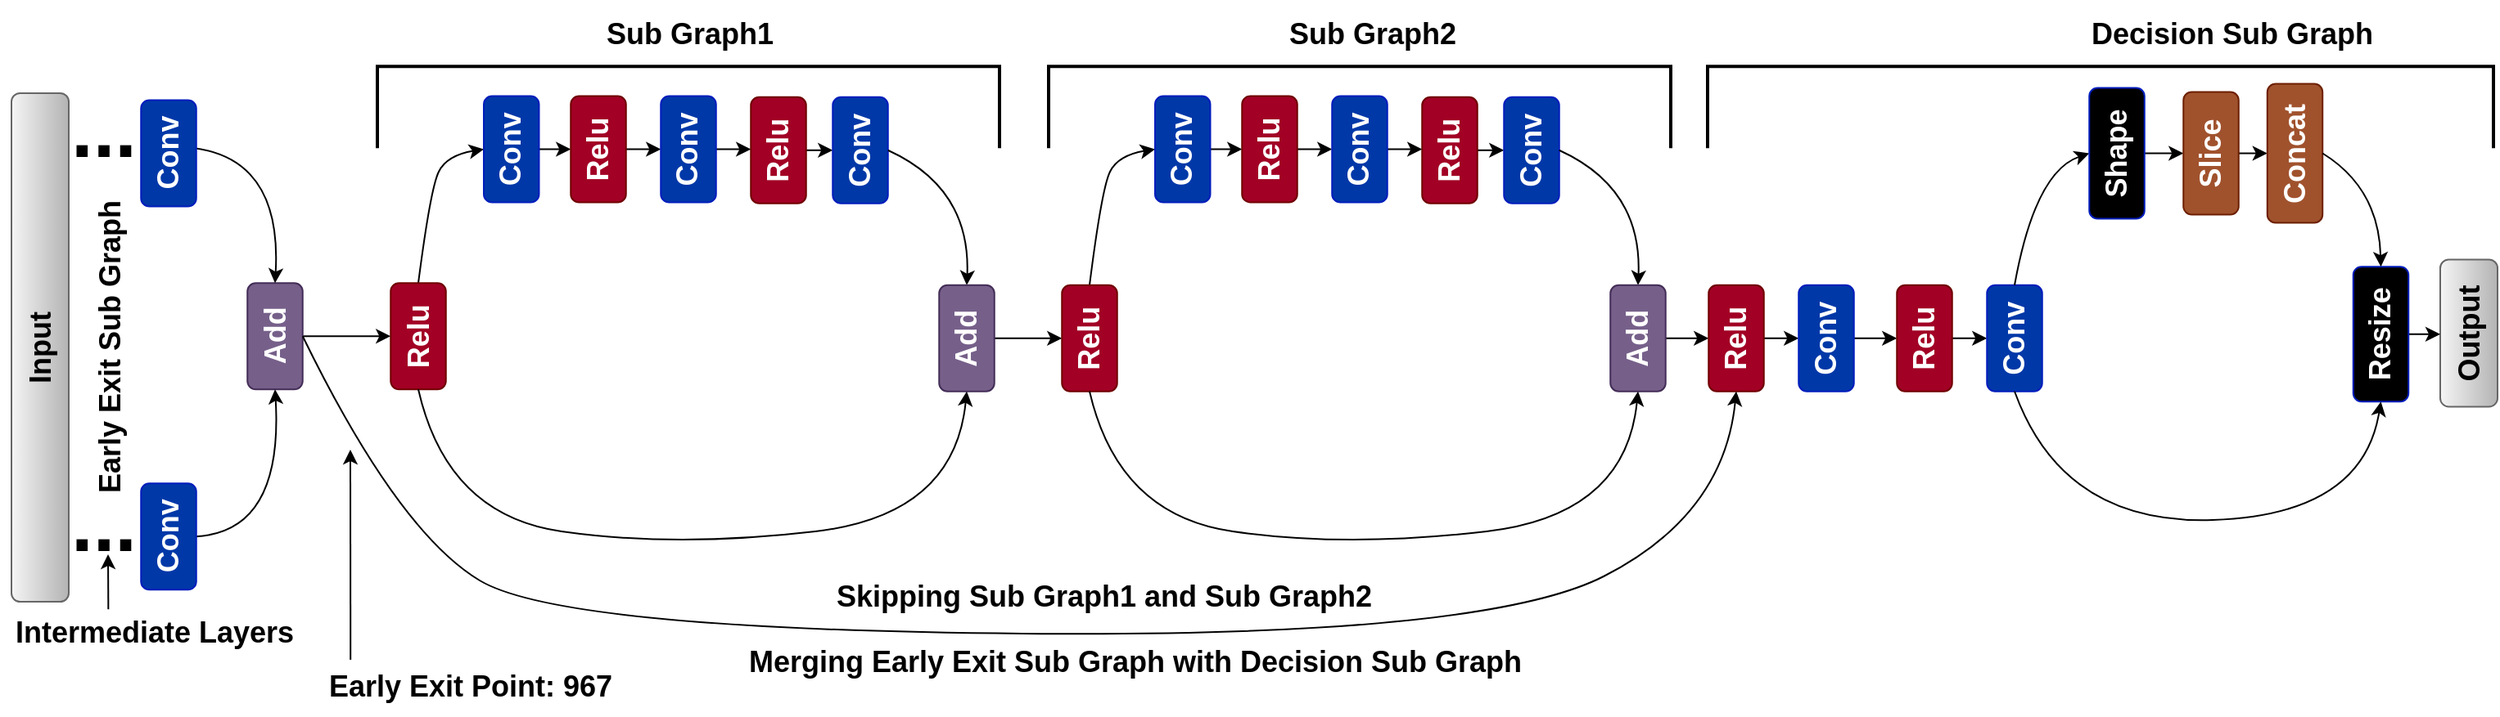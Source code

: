 <mxfile version="21.6.1" type="device">
  <diagram name="Page-1" id="0cxLK6B1qZ-80W-4j8hx">
    <mxGraphModel dx="2079" dy="794" grid="0" gridSize="10" guides="1" tooltips="1" connect="1" arrows="1" fold="1" page="0" pageScale="1" pageWidth="850" pageHeight="1100" math="0" shadow="0">
      <root>
        <mxCell id="0" />
        <mxCell id="1" parent="0" />
        <mxCell id="Iu25lgEWChFgaFbriD92-5" value="" style="curved=1;endArrow=classic;html=1;rounded=0;fontSize=14;fontStyle=1;exitX=1;exitY=0.5;exitDx=0;exitDy=0;entryX=0.5;entryY=0;entryDx=0;entryDy=0;" parent="1" source="WK32DhDvXuLAIViGbRyr-48" target="WK32DhDvXuLAIViGbRyr-4" edge="1">
          <mxGeometry width="50" height="50" relative="1" as="geometry">
            <mxPoint x="255" y="230" as="sourcePoint" />
            <mxPoint x="290" y="190" as="targetPoint" />
            <Array as="points">
              <mxPoint x="260" y="210" />
              <mxPoint x="270" y="190" />
            </Array>
          </mxGeometry>
        </mxCell>
        <mxCell id="Iu25lgEWChFgaFbriD92-103" value="&lt;font style=&quot;font-size: 18px;&quot;&gt;Output&lt;/font&gt;" style="rounded=1;whiteSpace=wrap;html=1;fillColor=#f5f5f5;gradientColor=#b3b3b3;strokeColor=#666666;fontSize=14;fontStyle=1;rotation=-90;" parent="1" vertex="1">
          <mxGeometry x="1460" y="281.22" width="90" height="35" as="geometry" />
        </mxCell>
        <mxCell id="Iu25lgEWChFgaFbriD92-110" value="" style="strokeWidth=2;html=1;shape=mxgraph.flowchart.annotation_1;align=left;pointerEvents=1;direction=south;fontSize=14;fontStyle=1" parent="1" vertex="1">
          <mxGeometry x="637.5" y="135.63" width="380" height="50" as="geometry" />
        </mxCell>
        <mxCell id="Iu25lgEWChFgaFbriD92-111" value="&lt;font style=&quot;font-size: 18px;&quot;&gt;Decision Sub Graph&lt;/font&gt;" style="text;html=1;align=center;verticalAlign=middle;resizable=0;points=[];autosize=1;strokeColor=none;fillColor=none;fontSize=14;fontStyle=1" parent="1" vertex="1">
          <mxGeometry x="1260" y="95.63" width="200" height="40" as="geometry" />
        </mxCell>
        <mxCell id="Iu25lgEWChFgaFbriD92-123" value="&lt;font style=&quot;font-size: 18px;&quot;&gt;Sub Graph1&lt;/font&gt;" style="text;html=1;align=center;verticalAlign=middle;resizable=0;points=[];autosize=1;strokeColor=none;fillColor=none;fontSize=14;fontStyle=1" parent="1" vertex="1">
          <mxGeometry x="352.5" y="95.63" width="130" height="40" as="geometry" />
        </mxCell>
        <mxCell id="Iu25lgEWChFgaFbriD92-125" value="&lt;font style=&quot;font-size: 18px;&quot;&gt;Skipping Sub Graph1 and Sub Graph2&lt;/font&gt;" style="text;html=1;align=center;verticalAlign=middle;resizable=0;points=[];autosize=1;strokeColor=none;fillColor=none;fontSize=14;fontStyle=1;rotation=0;" parent="1" vertex="1">
          <mxGeometry x="496" y="440" width="350" height="40" as="geometry" />
        </mxCell>
        <mxCell id="Iu25lgEWChFgaFbriD92-127" value="&lt;font style=&quot;font-size: 18px;&quot;&gt;Merging Early Exit Sub Graph with Decision Sub Graph&lt;/font&gt;" style="text;html=1;align=center;verticalAlign=middle;resizable=0;points=[];autosize=1;strokeColor=none;fillColor=none;fontSize=14;fontStyle=1;rotation=0;" parent="1" vertex="1">
          <mxGeometry x="440" y="480" width="500" height="40" as="geometry" />
        </mxCell>
        <mxCell id="Iu25lgEWChFgaFbriD92-145" value="&lt;font style=&quot;font-size: 48px;&quot;&gt;...&lt;/font&gt;" style="text;html=1;align=center;verticalAlign=middle;resizable=0;points=[];autosize=1;strokeColor=none;fillColor=none;fontSize=14;fontStyle=1" parent="1" vertex="1">
          <mxGeometry x="30" y="139" width="60" height="70" as="geometry" />
        </mxCell>
        <mxCell id="Iu25lgEWChFgaFbriD92-146" value="&lt;font style=&quot;font-size: 48px;&quot;&gt;...&lt;/font&gt;" style="text;html=1;align=center;verticalAlign=middle;resizable=0;points=[];autosize=1;strokeColor=none;fillColor=none;fontSize=14;fontStyle=1" parent="1" vertex="1">
          <mxGeometry x="30" y="380" width="60" height="70" as="geometry" />
        </mxCell>
        <mxCell id="Iu25lgEWChFgaFbriD92-147" value="&lt;font style=&quot;font-size: 18px;&quot;&gt;Early Exit Sub Graph&lt;/font&gt;" style="text;html=1;align=center;verticalAlign=middle;resizable=0;points=[];autosize=1;strokeColor=none;fillColor=none;fontSize=14;fontStyle=1;rotation=-90;" parent="1" vertex="1">
          <mxGeometry x="-36" y="287.5" width="200" height="40" as="geometry" />
        </mxCell>
        <mxCell id="WK32DhDvXuLAIViGbRyr-26" style="edgeStyle=orthogonalEdgeStyle;rounded=0;orthogonalLoop=1;jettySize=auto;html=1;exitX=0.5;exitY=1;exitDx=0;exitDy=0;entryX=0.5;entryY=0;entryDx=0;entryDy=0;" parent="1" source="WK32DhDvXuLAIViGbRyr-4" target="WK32DhDvXuLAIViGbRyr-49" edge="1">
          <mxGeometry relative="1" as="geometry">
            <mxPoint x="345" y="186.25" as="targetPoint" />
          </mxGeometry>
        </mxCell>
        <mxCell id="WK32DhDvXuLAIViGbRyr-4" value="&lt;b&gt;&lt;font style=&quot;font-size: 18px;&quot;&gt;Conv&lt;/font&gt;&lt;/b&gt;" style="rounded=1;whiteSpace=wrap;html=1;fillColor=#0038A8;fontColor=#ffffff;strokeColor=#001DBC;rotation=-90;" parent="1" vertex="1">
          <mxGeometry x="276.87" y="169.39" width="65" height="33.74" as="geometry" />
        </mxCell>
        <mxCell id="WK32DhDvXuLAIViGbRyr-40" style="edgeStyle=orthogonalEdgeStyle;rounded=0;orthogonalLoop=1;jettySize=auto;html=1;exitX=0.5;exitY=1;exitDx=0;exitDy=0;entryX=0.5;entryY=0;entryDx=0;entryDy=0;" parent="1" source="WK32DhDvXuLAIViGbRyr-50" target="WK32DhDvXuLAIViGbRyr-39" edge="1">
          <mxGeometry relative="1" as="geometry">
            <mxPoint x="625" y="186.88" as="sourcePoint" />
          </mxGeometry>
        </mxCell>
        <mxCell id="WK32DhDvXuLAIViGbRyr-39" value="&lt;b&gt;&lt;font style=&quot;font-size: 18px;&quot;&gt;Conv&lt;/font&gt;&lt;/b&gt;" style="rounded=1;whiteSpace=wrap;html=1;fillColor=#0038A8;fontColor=#ffffff;strokeColor=#001DBC;rotation=-90;" parent="1" vertex="1">
          <mxGeometry x="490" y="170.01" width="65" height="33.74" as="geometry" />
        </mxCell>
        <mxCell id="WK32DhDvXuLAIViGbRyr-45" value="" style="curved=1;endArrow=classic;html=1;rounded=0;exitX=0.5;exitY=1;exitDx=0;exitDy=0;fontSize=14;fontStyle=1;entryX=1;entryY=0.5;entryDx=0;entryDy=0;" parent="1" source="WK32DhDvXuLAIViGbRyr-39" target="WK32DhDvXuLAIViGbRyr-46" edge="1">
          <mxGeometry width="50" height="50" relative="1" as="geometry">
            <mxPoint x="550" y="186.25" as="sourcePoint" />
            <mxPoint x="635" y="260" as="targetPoint" />
            <Array as="points">
              <mxPoint x="590" y="210" />
            </Array>
          </mxGeometry>
        </mxCell>
        <mxCell id="WK32DhDvXuLAIViGbRyr-121" style="edgeStyle=orthogonalEdgeStyle;rounded=0;orthogonalLoop=1;jettySize=auto;html=1;exitX=0.5;exitY=1;exitDx=0;exitDy=0;entryX=0.5;entryY=0;entryDx=0;entryDy=0;" parent="1" source="WK32DhDvXuLAIViGbRyr-46" target="WK32DhDvXuLAIViGbRyr-163" edge="1">
          <mxGeometry relative="1" as="geometry">
            <mxPoint x="645.63" y="301.87" as="targetPoint" />
          </mxGeometry>
        </mxCell>
        <mxCell id="WK32DhDvXuLAIViGbRyr-46" value="&lt;b&gt;&lt;font style=&quot;font-size: 18px;&quot;&gt;Add&lt;/font&gt;&lt;/b&gt;" style="rounded=1;whiteSpace=wrap;html=1;fillColor=#76608a;fontColor=#ffffff;strokeColor=#432D57;rotation=-90;" parent="1" vertex="1">
          <mxGeometry x="555" y="285" width="65" height="33.74" as="geometry" />
        </mxCell>
        <mxCell id="WK32DhDvXuLAIViGbRyr-48" value="&lt;b&gt;&lt;font style=&quot;font-size: 18px;&quot;&gt;Relu&lt;/font&gt;&lt;/b&gt;" style="rounded=1;whiteSpace=wrap;html=1;fillColor=#a20025;fontColor=#ffffff;strokeColor=#6F0000;rotation=-90;" parent="1" vertex="1">
          <mxGeometry x="220" y="283.74" width="65" height="33.74" as="geometry" />
        </mxCell>
        <mxCell id="WK32DhDvXuLAIViGbRyr-152" style="edgeStyle=orthogonalEdgeStyle;rounded=0;orthogonalLoop=1;jettySize=auto;html=1;exitX=0.5;exitY=1;exitDx=0;exitDy=0;entryX=0.5;entryY=0;entryDx=0;entryDy=0;" parent="1" source="WK32DhDvXuLAIViGbRyr-49" target="WK32DhDvXuLAIViGbRyr-151" edge="1">
          <mxGeometry relative="1" as="geometry" />
        </mxCell>
        <mxCell id="WK32DhDvXuLAIViGbRyr-49" value="&lt;b&gt;&lt;font style=&quot;font-size: 18px;&quot;&gt;Relu&lt;/font&gt;&lt;/b&gt;" style="rounded=1;whiteSpace=wrap;html=1;fillColor=#a20025;fontColor=#ffffff;strokeColor=#6F0000;rotation=-90;" parent="1" vertex="1">
          <mxGeometry x="330" y="169.38" width="65" height="33.74" as="geometry" />
        </mxCell>
        <mxCell id="WK32DhDvXuLAIViGbRyr-50" value="&lt;b&gt;&lt;font style=&quot;font-size: 18px;&quot;&gt;Relu&lt;/font&gt;&lt;/b&gt;" style="rounded=1;whiteSpace=wrap;html=1;fillColor=#a20025;fontColor=#ffffff;strokeColor=#6F0000;rotation=-90;" parent="1" vertex="1">
          <mxGeometry x="440" y="170.01" width="65" height="33.74" as="geometry" />
        </mxCell>
        <mxCell id="WK32DhDvXuLAIViGbRyr-52" style="edgeStyle=orthogonalEdgeStyle;rounded=0;orthogonalLoop=1;jettySize=auto;html=1;exitX=0.5;exitY=1;exitDx=0;exitDy=0;entryX=0.5;entryY=0;entryDx=0;entryDy=0;" parent="1" source="WK32DhDvXuLAIViGbRyr-51" target="WK32DhDvXuLAIViGbRyr-48" edge="1">
          <mxGeometry relative="1" as="geometry" />
        </mxCell>
        <mxCell id="WK32DhDvXuLAIViGbRyr-51" value="&lt;b&gt;&lt;font style=&quot;font-size: 18px;&quot;&gt;Add&lt;/font&gt;&lt;/b&gt;" style="rounded=1;whiteSpace=wrap;html=1;fillColor=#76608a;fontColor=#ffffff;strokeColor=#432D57;rotation=-90;" parent="1" vertex="1">
          <mxGeometry x="132.5" y="283.74" width="65" height="33.74" as="geometry" />
        </mxCell>
        <mxCell id="WK32DhDvXuLAIViGbRyr-60" value="" style="curved=1;endArrow=classic;html=1;rounded=0;exitX=0;exitY=0.5;exitDx=0;exitDy=0;entryX=0;entryY=0.5;entryDx=0;entryDy=0;" parent="1" source="WK32DhDvXuLAIViGbRyr-48" target="WK32DhDvXuLAIViGbRyr-46" edge="1">
          <mxGeometry width="50" height="50" relative="1" as="geometry">
            <mxPoint x="290" y="300" as="sourcePoint" />
            <mxPoint x="340" y="250" as="targetPoint" />
            <Array as="points">
              <mxPoint x="270" y="410" />
              <mxPoint x="410" y="430" />
              <mxPoint x="580" y="410" />
            </Array>
          </mxGeometry>
        </mxCell>
        <mxCell id="WK32DhDvXuLAIViGbRyr-62" value="" style="curved=1;endArrow=classic;html=1;rounded=0;exitX=0.5;exitY=1;exitDx=0;exitDy=0;fontSize=14;fontStyle=1;entryX=1;entryY=0.5;entryDx=0;entryDy=0;" parent="1" target="WK32DhDvXuLAIViGbRyr-51" edge="1">
          <mxGeometry width="50" height="50" relative="1" as="geometry">
            <mxPoint x="93.75" y="185" as="sourcePoint" />
            <mxPoint x="179.38" y="272" as="targetPoint" />
            <Array as="points">
              <mxPoint x="170" y="180" />
            </Array>
          </mxGeometry>
        </mxCell>
        <mxCell id="WK32DhDvXuLAIViGbRyr-63" value="" style="curved=1;endArrow=classic;html=1;rounded=0;exitX=0.5;exitY=1;exitDx=0;exitDy=0;fontSize=14;fontStyle=1;entryX=0;entryY=0.5;entryDx=0;entryDy=0;" parent="1" source="WK32DhDvXuLAIViGbRyr-150" target="WK32DhDvXuLAIViGbRyr-51" edge="1">
          <mxGeometry width="50" height="50" relative="1" as="geometry">
            <mxPoint x="95" y="428.75" as="sourcePoint" />
            <mxPoint x="167.5" y="518" as="targetPoint" />
            <Array as="points">
              <mxPoint x="170" y="420" />
            </Array>
          </mxGeometry>
        </mxCell>
        <mxCell id="WK32DhDvXuLAIViGbRyr-123" style="edgeStyle=orthogonalEdgeStyle;rounded=0;orthogonalLoop=1;jettySize=auto;html=1;exitX=0.5;exitY=1;exitDx=0;exitDy=0;entryX=0.5;entryY=0;entryDx=0;entryDy=0;" parent="1" source="WK32DhDvXuLAIViGbRyr-162" target="WK32DhDvXuLAIViGbRyr-122" edge="1">
          <mxGeometry relative="1" as="geometry">
            <mxPoint x="1434.37" y="300.61" as="sourcePoint" />
          </mxGeometry>
        </mxCell>
        <mxCell id="WK32DhDvXuLAIViGbRyr-171" style="edgeStyle=orthogonalEdgeStyle;rounded=0;orthogonalLoop=1;jettySize=auto;html=1;exitX=0.5;exitY=1;exitDx=0;exitDy=0;entryX=0.5;entryY=0;entryDx=0;entryDy=0;" parent="1" source="WK32DhDvXuLAIViGbRyr-122" target="WK32DhDvXuLAIViGbRyr-170" edge="1">
          <mxGeometry relative="1" as="geometry" />
        </mxCell>
        <mxCell id="WK32DhDvXuLAIViGbRyr-122" value="&lt;b&gt;&lt;font style=&quot;font-size: 18px;&quot;&gt;Relu&lt;/font&gt;&lt;/b&gt;" style="rounded=1;whiteSpace=wrap;html=1;fillColor=#a20025;fontColor=#ffffff;strokeColor=#6F0000;rotation=-90;" parent="1" vertex="1">
          <mxGeometry x="1025" y="285" width="65" height="33.74" as="geometry" />
        </mxCell>
        <mxCell id="WK32DhDvXuLAIViGbRyr-145" value="" style="strokeWidth=2;html=1;shape=mxgraph.flowchart.annotation_1;align=left;pointerEvents=1;direction=south;fontSize=14;fontStyle=1" parent="1" vertex="1">
          <mxGeometry x="227.5" y="135.63" width="380" height="50" as="geometry" />
        </mxCell>
        <mxCell id="WK32DhDvXuLAIViGbRyr-146" value="&lt;font style=&quot;font-size: 18px;&quot;&gt;Sub Graph2&lt;/font&gt;" style="text;html=1;align=center;verticalAlign=middle;resizable=0;points=[];autosize=1;strokeColor=none;fillColor=none;fontSize=14;fontStyle=1" parent="1" vertex="1">
          <mxGeometry x="770" y="95.63" width="130" height="40" as="geometry" />
        </mxCell>
        <mxCell id="WK32DhDvXuLAIViGbRyr-147" value="" style="strokeWidth=2;html=1;shape=mxgraph.flowchart.annotation_1;align=left;pointerEvents=1;direction=south;fontSize=14;fontStyle=1" parent="1" vertex="1">
          <mxGeometry x="1040" y="135.63" width="480" height="50" as="geometry" />
        </mxCell>
        <mxCell id="WK32DhDvXuLAIViGbRyr-148" value="" style="curved=1;endArrow=classic;html=1;rounded=0;exitX=0.5;exitY=1;exitDx=0;exitDy=0;entryX=0;entryY=0.5;entryDx=0;entryDy=0;" parent="1" source="WK32DhDvXuLAIViGbRyr-51" target="WK32DhDvXuLAIViGbRyr-122" edge="1">
          <mxGeometry width="50" height="50" relative="1" as="geometry">
            <mxPoint x="360" y="440" as="sourcePoint" />
            <mxPoint x="410" y="390" as="targetPoint" />
            <Array as="points">
              <mxPoint x="240" y="420" />
              <mxPoint x="340" y="480" />
              <mxPoint x="903" y="485" />
              <mxPoint x="1050" y="410" />
            </Array>
          </mxGeometry>
        </mxCell>
        <mxCell id="WK32DhDvXuLAIViGbRyr-149" value="&lt;b&gt;&lt;font style=&quot;font-size: 18px;&quot;&gt;Conv&lt;/font&gt;&lt;/b&gt;" style="rounded=1;whiteSpace=wrap;html=1;fillColor=#0038A8;fontColor=#ffffff;strokeColor=#001DBC;rotation=-90;" parent="1" vertex="1">
          <mxGeometry x="67.5" y="171.89" width="65" height="33.74" as="geometry" />
        </mxCell>
        <mxCell id="WK32DhDvXuLAIViGbRyr-150" value="&lt;b&gt;&lt;font style=&quot;font-size: 18px;&quot;&gt;Conv&lt;/font&gt;&lt;/b&gt;" style="rounded=1;whiteSpace=wrap;html=1;fillColor=#0038A8;fontColor=#ffffff;strokeColor=#001DBC;rotation=-90;" parent="1" vertex="1">
          <mxGeometry x="67.5" y="406.26" width="65" height="33.74" as="geometry" />
        </mxCell>
        <mxCell id="WK32DhDvXuLAIViGbRyr-154" style="edgeStyle=orthogonalEdgeStyle;rounded=0;orthogonalLoop=1;jettySize=auto;html=1;exitX=0.5;exitY=1;exitDx=0;exitDy=0;entryX=0.5;entryY=0;entryDx=0;entryDy=0;" parent="1" source="WK32DhDvXuLAIViGbRyr-151" target="WK32DhDvXuLAIViGbRyr-50" edge="1">
          <mxGeometry relative="1" as="geometry" />
        </mxCell>
        <mxCell id="WK32DhDvXuLAIViGbRyr-151" value="&lt;b&gt;&lt;font style=&quot;font-size: 18px;&quot;&gt;Conv&lt;/font&gt;&lt;/b&gt;" style="rounded=1;whiteSpace=wrap;html=1;fillColor=#0038A8;fontColor=#ffffff;strokeColor=#001DBC;rotation=-90;" parent="1" vertex="1">
          <mxGeometry x="385" y="169.39" width="65" height="33.74" as="geometry" />
        </mxCell>
        <mxCell id="WK32DhDvXuLAIViGbRyr-156" value="" style="curved=1;endArrow=classic;html=1;rounded=0;fontSize=14;fontStyle=1;exitX=1;exitY=0.5;exitDx=0;exitDy=0;entryX=0.5;entryY=0;entryDx=0;entryDy=0;" parent="1" source="WK32DhDvXuLAIViGbRyr-163" target="WK32DhDvXuLAIViGbRyr-158" edge="1">
          <mxGeometry width="50" height="50" relative="1" as="geometry">
            <mxPoint x="665" y="230" as="sourcePoint" />
            <mxPoint x="700" y="190" as="targetPoint" />
            <Array as="points">
              <mxPoint x="670" y="210" />
              <mxPoint x="680" y="190" />
            </Array>
          </mxGeometry>
        </mxCell>
        <mxCell id="WK32DhDvXuLAIViGbRyr-157" style="edgeStyle=orthogonalEdgeStyle;rounded=0;orthogonalLoop=1;jettySize=auto;html=1;exitX=0.5;exitY=1;exitDx=0;exitDy=0;entryX=0.5;entryY=0;entryDx=0;entryDy=0;" parent="1" source="WK32DhDvXuLAIViGbRyr-158" target="WK32DhDvXuLAIViGbRyr-165" edge="1">
          <mxGeometry relative="1" as="geometry">
            <mxPoint x="755" y="186.25" as="targetPoint" />
          </mxGeometry>
        </mxCell>
        <mxCell id="WK32DhDvXuLAIViGbRyr-158" value="&lt;b&gt;&lt;font style=&quot;font-size: 18px;&quot;&gt;Conv&lt;/font&gt;&lt;/b&gt;" style="rounded=1;whiteSpace=wrap;html=1;fillColor=#0038A8;fontColor=#ffffff;strokeColor=#001DBC;rotation=-90;" parent="1" vertex="1">
          <mxGeometry x="686.87" y="169.39" width="65" height="33.74" as="geometry" />
        </mxCell>
        <mxCell id="WK32DhDvXuLAIViGbRyr-159" style="edgeStyle=orthogonalEdgeStyle;rounded=0;orthogonalLoop=1;jettySize=auto;html=1;exitX=0.5;exitY=1;exitDx=0;exitDy=0;entryX=0.5;entryY=0;entryDx=0;entryDy=0;" parent="1" source="WK32DhDvXuLAIViGbRyr-166" target="WK32DhDvXuLAIViGbRyr-160" edge="1">
          <mxGeometry relative="1" as="geometry">
            <mxPoint x="1035" y="186.88" as="sourcePoint" />
          </mxGeometry>
        </mxCell>
        <mxCell id="WK32DhDvXuLAIViGbRyr-160" value="&lt;b&gt;&lt;font style=&quot;font-size: 18px;&quot;&gt;Conv&lt;/font&gt;&lt;/b&gt;" style="rounded=1;whiteSpace=wrap;html=1;fillColor=#0038A8;fontColor=#ffffff;strokeColor=#001DBC;rotation=-90;" parent="1" vertex="1">
          <mxGeometry x="900" y="170.01" width="65" height="33.74" as="geometry" />
        </mxCell>
        <mxCell id="WK32DhDvXuLAIViGbRyr-161" value="" style="curved=1;endArrow=classic;html=1;rounded=0;exitX=0.5;exitY=1;exitDx=0;exitDy=0;fontSize=14;fontStyle=1;entryX=1;entryY=0.5;entryDx=0;entryDy=0;" parent="1" source="WK32DhDvXuLAIViGbRyr-160" target="WK32DhDvXuLAIViGbRyr-162" edge="1">
          <mxGeometry width="50" height="50" relative="1" as="geometry">
            <mxPoint x="960" y="186.25" as="sourcePoint" />
            <mxPoint x="1045" y="260" as="targetPoint" />
            <Array as="points">
              <mxPoint x="1000" y="210" />
            </Array>
          </mxGeometry>
        </mxCell>
        <mxCell id="WK32DhDvXuLAIViGbRyr-162" value="&lt;b&gt;&lt;font style=&quot;font-size: 18px;&quot;&gt;Add&lt;/font&gt;&lt;/b&gt;" style="rounded=1;whiteSpace=wrap;html=1;fillColor=#76608a;fontColor=#ffffff;strokeColor=#432D57;rotation=-90;" parent="1" vertex="1">
          <mxGeometry x="965" y="285" width="65" height="33.74" as="geometry" />
        </mxCell>
        <mxCell id="WK32DhDvXuLAIViGbRyr-163" value="&lt;b&gt;&lt;font style=&quot;font-size: 18px;&quot;&gt;Relu&lt;/font&gt;&lt;/b&gt;" style="rounded=1;whiteSpace=wrap;html=1;fillColor=#a20025;fontColor=#ffffff;strokeColor=#6F0000;rotation=-90;" parent="1" vertex="1">
          <mxGeometry x="630" y="285" width="65" height="33.74" as="geometry" />
        </mxCell>
        <mxCell id="WK32DhDvXuLAIViGbRyr-164" style="edgeStyle=orthogonalEdgeStyle;rounded=0;orthogonalLoop=1;jettySize=auto;html=1;exitX=0.5;exitY=1;exitDx=0;exitDy=0;entryX=0.5;entryY=0;entryDx=0;entryDy=0;" parent="1" source="WK32DhDvXuLAIViGbRyr-165" target="WK32DhDvXuLAIViGbRyr-169" edge="1">
          <mxGeometry relative="1" as="geometry" />
        </mxCell>
        <mxCell id="WK32DhDvXuLAIViGbRyr-165" value="&lt;b&gt;&lt;font style=&quot;font-size: 18px;&quot;&gt;Relu&lt;/font&gt;&lt;/b&gt;" style="rounded=1;whiteSpace=wrap;html=1;fillColor=#a20025;fontColor=#ffffff;strokeColor=#6F0000;rotation=-90;" parent="1" vertex="1">
          <mxGeometry x="740" y="169.38" width="65" height="33.74" as="geometry" />
        </mxCell>
        <mxCell id="WK32DhDvXuLAIViGbRyr-166" value="&lt;b&gt;&lt;font style=&quot;font-size: 18px;&quot;&gt;Relu&lt;/font&gt;&lt;/b&gt;" style="rounded=1;whiteSpace=wrap;html=1;fillColor=#a20025;fontColor=#ffffff;strokeColor=#6F0000;rotation=-90;" parent="1" vertex="1">
          <mxGeometry x="850" y="170.01" width="65" height="33.74" as="geometry" />
        </mxCell>
        <mxCell id="WK32DhDvXuLAIViGbRyr-167" value="" style="curved=1;endArrow=classic;html=1;rounded=0;exitX=0;exitY=0.5;exitDx=0;exitDy=0;entryX=0;entryY=0.5;entryDx=0;entryDy=0;" parent="1" source="WK32DhDvXuLAIViGbRyr-163" target="WK32DhDvXuLAIViGbRyr-162" edge="1">
          <mxGeometry width="50" height="50" relative="1" as="geometry">
            <mxPoint x="700" y="300" as="sourcePoint" />
            <mxPoint x="750" y="250" as="targetPoint" />
            <Array as="points">
              <mxPoint x="680" y="410" />
              <mxPoint x="820" y="430" />
              <mxPoint x="990" y="410" />
            </Array>
          </mxGeometry>
        </mxCell>
        <mxCell id="WK32DhDvXuLAIViGbRyr-168" style="edgeStyle=orthogonalEdgeStyle;rounded=0;orthogonalLoop=1;jettySize=auto;html=1;exitX=0.5;exitY=1;exitDx=0;exitDy=0;entryX=0.5;entryY=0;entryDx=0;entryDy=0;" parent="1" source="WK32DhDvXuLAIViGbRyr-169" target="WK32DhDvXuLAIViGbRyr-166" edge="1">
          <mxGeometry relative="1" as="geometry" />
        </mxCell>
        <mxCell id="WK32DhDvXuLAIViGbRyr-169" value="&lt;b&gt;&lt;font style=&quot;font-size: 18px;&quot;&gt;Conv&lt;/font&gt;&lt;/b&gt;" style="rounded=1;whiteSpace=wrap;html=1;fillColor=#0038A8;fontColor=#ffffff;strokeColor=#001DBC;rotation=-90;" parent="1" vertex="1">
          <mxGeometry x="795" y="169.39" width="65" height="33.74" as="geometry" />
        </mxCell>
        <mxCell id="WK32DhDvXuLAIViGbRyr-175" style="edgeStyle=orthogonalEdgeStyle;rounded=0;orthogonalLoop=1;jettySize=auto;html=1;exitX=0.5;exitY=1;exitDx=0;exitDy=0;entryX=0.5;entryY=0;entryDx=0;entryDy=0;" parent="1" source="WK32DhDvXuLAIViGbRyr-170" target="WK32DhDvXuLAIViGbRyr-172" edge="1">
          <mxGeometry relative="1" as="geometry" />
        </mxCell>
        <mxCell id="WK32DhDvXuLAIViGbRyr-170" value="&lt;b&gt;&lt;font style=&quot;font-size: 18px;&quot;&gt;Conv&lt;/font&gt;&lt;/b&gt;" style="rounded=1;whiteSpace=wrap;html=1;fillColor=#0038A8;fontColor=#ffffff;strokeColor=#001DBC;rotation=-90;" parent="1" vertex="1">
          <mxGeometry x="1080" y="285" width="65" height="33.74" as="geometry" />
        </mxCell>
        <mxCell id="WK32DhDvXuLAIViGbRyr-177" style="edgeStyle=orthogonalEdgeStyle;rounded=0;orthogonalLoop=1;jettySize=auto;html=1;exitX=0.5;exitY=1;exitDx=0;exitDy=0;entryX=0.5;entryY=0;entryDx=0;entryDy=0;" parent="1" source="WK32DhDvXuLAIViGbRyr-172" target="WK32DhDvXuLAIViGbRyr-176" edge="1">
          <mxGeometry relative="1" as="geometry" />
        </mxCell>
        <mxCell id="WK32DhDvXuLAIViGbRyr-172" value="&lt;b&gt;&lt;font style=&quot;font-size: 18px;&quot;&gt;Relu&lt;/font&gt;&lt;/b&gt;" style="rounded=1;whiteSpace=wrap;html=1;fillColor=#a20025;fontColor=#ffffff;strokeColor=#6F0000;rotation=-90;" parent="1" vertex="1">
          <mxGeometry x="1140" y="285" width="65" height="33.74" as="geometry" />
        </mxCell>
        <mxCell id="WK32DhDvXuLAIViGbRyr-176" value="&lt;b&gt;&lt;font style=&quot;font-size: 18px;&quot;&gt;Conv&lt;/font&gt;&lt;/b&gt;" style="rounded=1;whiteSpace=wrap;html=1;fillColor=#0038A8;fontColor=#ffffff;strokeColor=#001DBC;rotation=-90;" parent="1" vertex="1">
          <mxGeometry x="1195" y="285" width="65" height="33.74" as="geometry" />
        </mxCell>
        <mxCell id="WK32DhDvXuLAIViGbRyr-178" value="" style="curved=1;endArrow=classic;html=1;rounded=0;fontSize=14;fontStyle=1;exitX=1;exitY=0.5;exitDx=0;exitDy=0;entryX=0.5;entryY=0;entryDx=0;entryDy=0;" parent="1" source="WK32DhDvXuLAIViGbRyr-176" target="WK32DhDvXuLAIViGbRyr-179" edge="1">
          <mxGeometry width="50" height="50" relative="1" as="geometry">
            <mxPoint x="1240" y="263" as="sourcePoint" />
            <mxPoint x="1280" y="180" as="targetPoint" />
            <Array as="points">
              <mxPoint x="1240" y="200" />
            </Array>
          </mxGeometry>
        </mxCell>
        <mxCell id="WK32DhDvXuLAIViGbRyr-182" style="edgeStyle=orthogonalEdgeStyle;rounded=0;orthogonalLoop=1;jettySize=auto;html=1;exitX=0.5;exitY=1;exitDx=0;exitDy=0;entryX=0.5;entryY=0;entryDx=0;entryDy=0;" parent="1" source="WK32DhDvXuLAIViGbRyr-179" target="WK32DhDvXuLAIViGbRyr-180" edge="1">
          <mxGeometry relative="1" as="geometry" />
        </mxCell>
        <mxCell id="WK32DhDvXuLAIViGbRyr-179" value="&lt;b&gt;&lt;font style=&quot;font-size: 18px;&quot;&gt;Shape&lt;/font&gt;&lt;/b&gt;" style="rounded=1;whiteSpace=wrap;html=1;fillColor=#000000;fontColor=#ffffff;strokeColor=#001DBC;rotation=-90;" parent="1" vertex="1">
          <mxGeometry x="1250" y="171.89" width="80" height="33.74" as="geometry" />
        </mxCell>
        <mxCell id="WK32DhDvXuLAIViGbRyr-183" style="edgeStyle=orthogonalEdgeStyle;rounded=0;orthogonalLoop=1;jettySize=auto;html=1;exitX=0.5;exitY=1;exitDx=0;exitDy=0;entryX=0.5;entryY=0;entryDx=0;entryDy=0;" parent="1" source="WK32DhDvXuLAIViGbRyr-180" target="WK32DhDvXuLAIViGbRyr-181" edge="1">
          <mxGeometry relative="1" as="geometry" />
        </mxCell>
        <mxCell id="WK32DhDvXuLAIViGbRyr-180" value="&lt;b&gt;&lt;font style=&quot;font-size: 18px;&quot;&gt;Slice&lt;/font&gt;&lt;/b&gt;" style="rounded=1;whiteSpace=wrap;html=1;fillColor=#a0522d;fontColor=#ffffff;strokeColor=#6D1F00;rotation=-90;" parent="1" vertex="1">
          <mxGeometry x="1310" y="171.89" width="75" height="33.74" as="geometry" />
        </mxCell>
        <mxCell id="WK32DhDvXuLAIViGbRyr-181" value="&lt;b&gt;&lt;font style=&quot;font-size: 18px;&quot;&gt;Concat&lt;/font&gt;&lt;/b&gt;" style="rounded=1;whiteSpace=wrap;html=1;fillColor=#a0522d;strokeColor=#6D1F00;rotation=-90;fontColor=#ffffff;" parent="1" vertex="1">
          <mxGeometry x="1356.25" y="171.89" width="85" height="33.74" as="geometry" />
        </mxCell>
        <mxCell id="WK32DhDvXuLAIViGbRyr-188" style="edgeStyle=orthogonalEdgeStyle;rounded=0;orthogonalLoop=1;jettySize=auto;html=1;exitX=0.5;exitY=1;exitDx=0;exitDy=0;entryX=0.5;entryY=0;entryDx=0;entryDy=0;" parent="1" source="WK32DhDvXuLAIViGbRyr-184" target="Iu25lgEWChFgaFbriD92-103" edge="1">
          <mxGeometry relative="1" as="geometry" />
        </mxCell>
        <mxCell id="WK32DhDvXuLAIViGbRyr-184" value="&lt;b&gt;&lt;font style=&quot;font-size: 18px;&quot;&gt;Resize&lt;/font&gt;&lt;/b&gt;" style="rounded=1;whiteSpace=wrap;html=1;fillColor=#000000;fontColor=#ffffff;strokeColor=#001DBC;rotation=-90;" parent="1" vertex="1">
          <mxGeometry x="1410" y="282.48" width="82.5" height="33.74" as="geometry" />
        </mxCell>
        <mxCell id="WK32DhDvXuLAIViGbRyr-185" value="" style="curved=1;endArrow=classic;html=1;rounded=0;exitX=0.5;exitY=1;exitDx=0;exitDy=0;fontSize=14;fontStyle=1;entryX=1;entryY=0.5;entryDx=0;entryDy=0;" parent="1" source="WK32DhDvXuLAIViGbRyr-181" target="WK32DhDvXuLAIViGbRyr-184" edge="1">
          <mxGeometry width="50" height="50" relative="1" as="geometry">
            <mxPoint x="1450" y="185.63" as="sourcePoint" />
            <mxPoint x="1499" y="267.63" as="targetPoint" />
            <Array as="points">
              <mxPoint x="1450" y="210" />
            </Array>
          </mxGeometry>
        </mxCell>
        <mxCell id="WK32DhDvXuLAIViGbRyr-186" value="" style="curved=1;endArrow=classic;html=1;rounded=0;exitX=0;exitY=0.5;exitDx=0;exitDy=0;entryX=0;entryY=0.5;entryDx=0;entryDy=0;" parent="1" source="WK32DhDvXuLAIViGbRyr-176" target="WK32DhDvXuLAIViGbRyr-184" edge="1">
          <mxGeometry width="50" height="50" relative="1" as="geometry">
            <mxPoint x="1240" y="340" as="sourcePoint" />
            <mxPoint x="1575" y="340" as="targetPoint" />
            <Array as="points">
              <mxPoint x="1257" y="416" />
              <mxPoint x="1440" y="410" />
            </Array>
          </mxGeometry>
        </mxCell>
        <mxCell id="iHW-Y4CmuCvhts63MxUH-1" value="&lt;font style=&quot;font-size: 18px;&quot;&gt;Input&lt;/font&gt;" style="rounded=1;whiteSpace=wrap;html=1;fillColor=#f5f5f5;gradientColor=#b3b3b3;strokeColor=#666666;fontSize=14;fontStyle=1;rotation=-90;" parent="1" vertex="1">
          <mxGeometry x="-134" y="290" width="311" height="35" as="geometry" />
        </mxCell>
        <mxCell id="iHW-Y4CmuCvhts63MxUH-3" value="&lt;span style=&quot;font-size: 18px;&quot;&gt;Intermediate Layers&lt;/span&gt;" style="text;html=1;align=center;verticalAlign=middle;resizable=0;points=[];autosize=1;strokeColor=none;fillColor=none;fontSize=14;fontStyle=1" parent="1" vertex="1">
          <mxGeometry x="-3" y="465" width="188" height="34" as="geometry" />
        </mxCell>
        <mxCell id="iHW-Y4CmuCvhts63MxUH-4" value="" style="endArrow=classic;html=1;rounded=0;exitX=0.352;exitY=0.077;exitDx=0;exitDy=0;exitPerimeter=0;" parent="1" source="iHW-Y4CmuCvhts63MxUH-3" edge="1">
          <mxGeometry width="50" height="50" relative="1" as="geometry">
            <mxPoint x="63" y="465" as="sourcePoint" />
            <mxPoint x="63" y="434" as="targetPoint" />
          </mxGeometry>
        </mxCell>
        <mxCell id="HHUmqBFFVgjGskNVfYyt-1" value="&lt;font style=&quot;font-size: 18px;&quot;&gt;Early Exit Point: 967&lt;/font&gt;" style="text;html=1;align=center;verticalAlign=middle;resizable=0;points=[];autosize=1;strokeColor=none;fillColor=none;fontSize=14;fontStyle=1;rotation=0;" vertex="1" parent="1">
          <mxGeometry x="188" y="498" width="191" height="34" as="geometry" />
        </mxCell>
        <mxCell id="HHUmqBFFVgjGskNVfYyt-2" value="" style="endArrow=classic;html=1;rounded=0;exitX=0.121;exitY=0.016;exitDx=0;exitDy=0;exitPerimeter=0;" edge="1" parent="1" source="HHUmqBFFVgjGskNVfYyt-1">
          <mxGeometry width="50" height="50" relative="1" as="geometry">
            <mxPoint x="211" y="505" as="sourcePoint" />
            <mxPoint x="211" y="370" as="targetPoint" />
          </mxGeometry>
        </mxCell>
      </root>
    </mxGraphModel>
  </diagram>
</mxfile>
